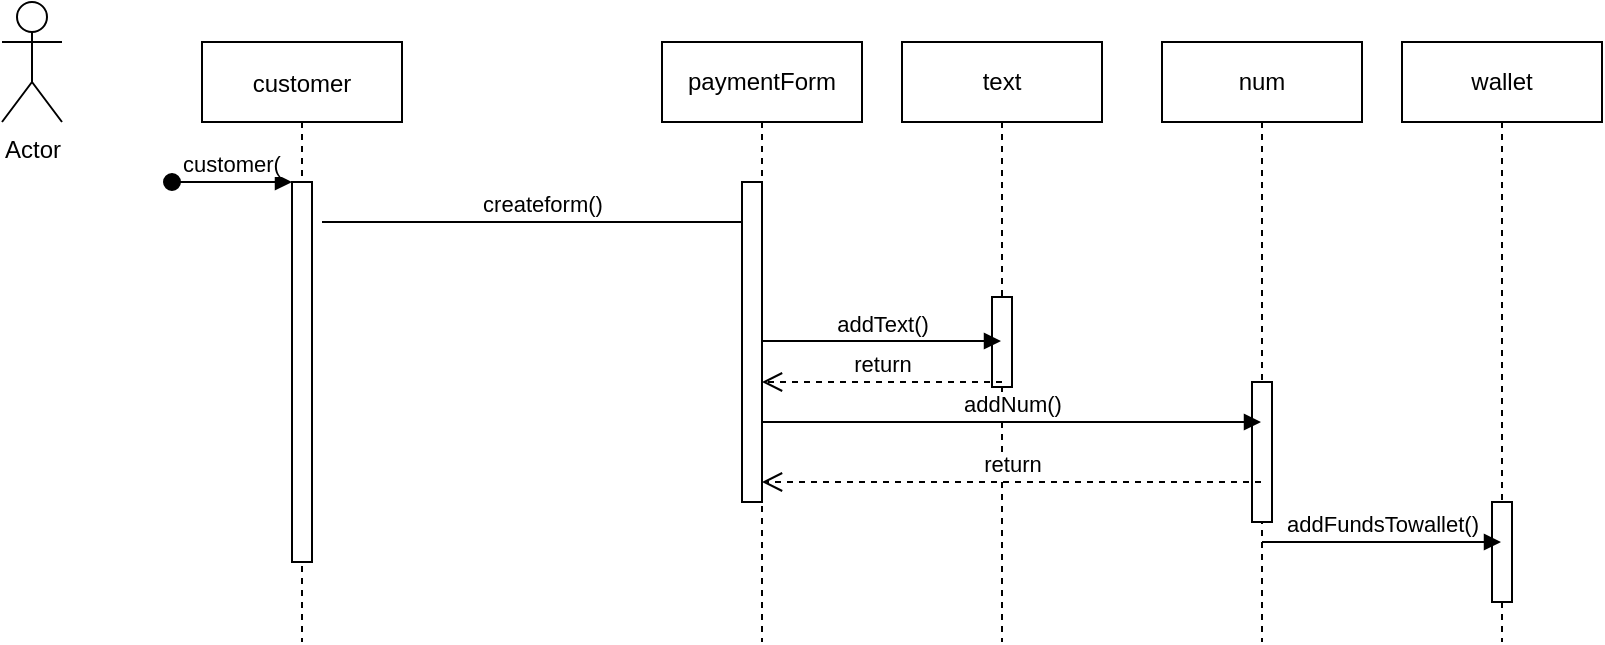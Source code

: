 <mxfile version="13.9.9" type="device"><diagram id="kgpKYQtTHZ0yAKxKKP6v" name="Page-1"><mxGraphModel dx="1092" dy="494" grid="1" gridSize="10" guides="1" tooltips="1" connect="1" arrows="1" fold="1" page="1" pageScale="1" pageWidth="850" pageHeight="1100" math="0" shadow="0"><root><mxCell id="0"/><mxCell id="1" parent="0"/><mxCell id="3nuBFxr9cyL0pnOWT2aG-1" value="customer" style="shape=umlLifeline;perimeter=lifelinePerimeter;container=1;collapsible=0;recursiveResize=0;rounded=0;shadow=0;strokeWidth=1;" parent="1" vertex="1"><mxGeometry x="120" y="80" width="100" height="300" as="geometry"/></mxCell><mxCell id="3nuBFxr9cyL0pnOWT2aG-2" value="" style="points=[];perimeter=orthogonalPerimeter;rounded=0;shadow=0;strokeWidth=1;" parent="3nuBFxr9cyL0pnOWT2aG-1" vertex="1"><mxGeometry x="45" y="70" width="10" height="190" as="geometry"/></mxCell><mxCell id="3nuBFxr9cyL0pnOWT2aG-3" value="customer(" style="verticalAlign=bottom;startArrow=oval;endArrow=block;startSize=8;shadow=0;strokeWidth=1;" parent="3nuBFxr9cyL0pnOWT2aG-1" target="3nuBFxr9cyL0pnOWT2aG-2" edge="1"><mxGeometry relative="1" as="geometry"><mxPoint x="-15" y="70" as="sourcePoint"/></mxGeometry></mxCell><mxCell id="KstLC6sFo5H1J2iDd1IP-1" value="Actor" style="shape=umlActor;verticalLabelPosition=bottom;verticalAlign=top;html=1;outlineConnect=0;" parent="1" vertex="1"><mxGeometry x="20" y="60" width="30" height="60" as="geometry"/></mxCell><mxCell id="KstLC6sFo5H1J2iDd1IP-5" value="createform()" style="html=1;verticalAlign=bottom;endArrow=block;" parent="1" target="KstLC6sFo5H1J2iDd1IP-28" edge="1"><mxGeometry width="80" relative="1" as="geometry"><mxPoint x="180" y="170" as="sourcePoint"/><mxPoint x="349.5" y="170" as="targetPoint"/><Array as="points"><mxPoint x="210" y="170"/></Array></mxGeometry></mxCell><mxCell id="KstLC6sFo5H1J2iDd1IP-27" value="text" style="shape=umlLifeline;perimeter=lifelinePerimeter;whiteSpace=wrap;html=1;container=1;collapsible=0;recursiveResize=0;outlineConnect=0;" parent="1" vertex="1"><mxGeometry x="470" y="80" width="100" height="300" as="geometry"/></mxCell><mxCell id="ATF_loWr1_lBKxS9ZLLt-2" value="" style="html=1;points=[];perimeter=orthogonalPerimeter;" vertex="1" parent="KstLC6sFo5H1J2iDd1IP-27"><mxGeometry x="45" y="127.5" width="10" height="45" as="geometry"/></mxCell><mxCell id="KstLC6sFo5H1J2iDd1IP-28" value="paymentForm" style="shape=umlLifeline;perimeter=lifelinePerimeter;whiteSpace=wrap;html=1;container=1;collapsible=0;recursiveResize=0;outlineConnect=0;" parent="1" vertex="1"><mxGeometry x="350" y="80" width="100" height="300" as="geometry"/></mxCell><mxCell id="KstLC6sFo5H1J2iDd1IP-29" value="num" style="shape=umlLifeline;perimeter=lifelinePerimeter;whiteSpace=wrap;html=1;container=1;collapsible=0;recursiveResize=0;outlineConnect=0;" parent="1" vertex="1"><mxGeometry x="600" y="80" width="100" height="300" as="geometry"/></mxCell><mxCell id="ATF_loWr1_lBKxS9ZLLt-5" value="" style="html=1;points=[];perimeter=orthogonalPerimeter;" vertex="1" parent="KstLC6sFo5H1J2iDd1IP-29"><mxGeometry x="45" y="170" width="10" height="70" as="geometry"/></mxCell><mxCell id="KstLC6sFo5H1J2iDd1IP-30" value="addText()" style="html=1;verticalAlign=bottom;endArrow=block;" parent="1" target="KstLC6sFo5H1J2iDd1IP-27" edge="1"><mxGeometry width="80" relative="1" as="geometry"><mxPoint x="400" y="229.5" as="sourcePoint"/><mxPoint x="480" y="229.5" as="targetPoint"/></mxGeometry></mxCell><mxCell id="KstLC6sFo5H1J2iDd1IP-31" value="addNum()" style="html=1;verticalAlign=bottom;endArrow=block;" parent="1" source="KstLC6sFo5H1J2iDd1IP-28" target="KstLC6sFo5H1J2iDd1IP-29" edge="1"><mxGeometry width="80" relative="1" as="geometry"><mxPoint x="520" y="250" as="sourcePoint"/><mxPoint x="600" y="250" as="targetPoint"/><Array as="points"><mxPoint x="600" y="270"/></Array></mxGeometry></mxCell><mxCell id="KstLC6sFo5H1J2iDd1IP-32" value="return" style="html=1;verticalAlign=bottom;endArrow=open;dashed=1;endSize=8;" parent="1" target="KstLC6sFo5H1J2iDd1IP-28" edge="1"><mxGeometry relative="1" as="geometry"><mxPoint x="520" y="250" as="sourcePoint"/><mxPoint x="440" y="250" as="targetPoint"/></mxGeometry></mxCell><mxCell id="KstLC6sFo5H1J2iDd1IP-33" value="return" style="html=1;verticalAlign=bottom;endArrow=open;dashed=1;endSize=8;" parent="1" source="KstLC6sFo5H1J2iDd1IP-29" target="KstLC6sFo5H1J2iDd1IP-28" edge="1"><mxGeometry relative="1" as="geometry"><mxPoint x="630" y="300" as="sourcePoint"/><mxPoint x="550" y="300" as="targetPoint"/><Array as="points"><mxPoint x="610" y="300"/></Array></mxGeometry></mxCell><mxCell id="KstLC6sFo5H1J2iDd1IP-34" value="wallet" style="shape=umlLifeline;perimeter=lifelinePerimeter;whiteSpace=wrap;html=1;container=1;collapsible=0;recursiveResize=0;outlineConnect=0;" parent="1" vertex="1"><mxGeometry x="720" y="80" width="100" height="300" as="geometry"/></mxCell><mxCell id="ATF_loWr1_lBKxS9ZLLt-6" value="" style="html=1;points=[];perimeter=orthogonalPerimeter;" vertex="1" parent="KstLC6sFo5H1J2iDd1IP-34"><mxGeometry x="45" y="230" width="10" height="50" as="geometry"/></mxCell><mxCell id="KstLC6sFo5H1J2iDd1IP-35" value="addFundsTowallet()" style="html=1;verticalAlign=bottom;endArrow=block;" parent="1" target="KstLC6sFo5H1J2iDd1IP-34" edge="1"><mxGeometry width="80" relative="1" as="geometry"><mxPoint x="650" y="330" as="sourcePoint"/><mxPoint x="730" y="330" as="targetPoint"/></mxGeometry></mxCell><mxCell id="ATF_loWr1_lBKxS9ZLLt-1" value="" style="html=1;points=[];perimeter=orthogonalPerimeter;" vertex="1" parent="1"><mxGeometry x="390" y="150" width="10" height="160" as="geometry"/></mxCell></root></mxGraphModel></diagram></mxfile>